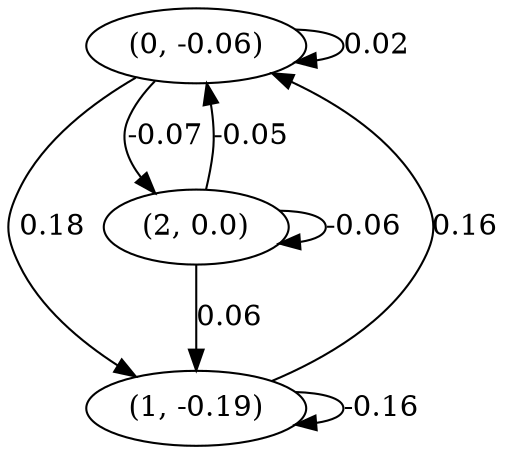 digraph {
    0 [ label = "(0, -0.06)" ]
    1 [ label = "(1, -0.19)" ]
    2 [ label = "(2, 0.0)" ]
    0 -> 0 [ label = "0.02" ]
    1 -> 1 [ label = "-0.16" ]
    2 -> 2 [ label = "-0.06" ]
    1 -> 0 [ label = "0.16" ]
    2 -> 0 [ label = "-0.05" ]
    0 -> 1 [ label = "0.18" ]
    2 -> 1 [ label = "0.06" ]
    0 -> 2 [ label = "-0.07" ]
}

